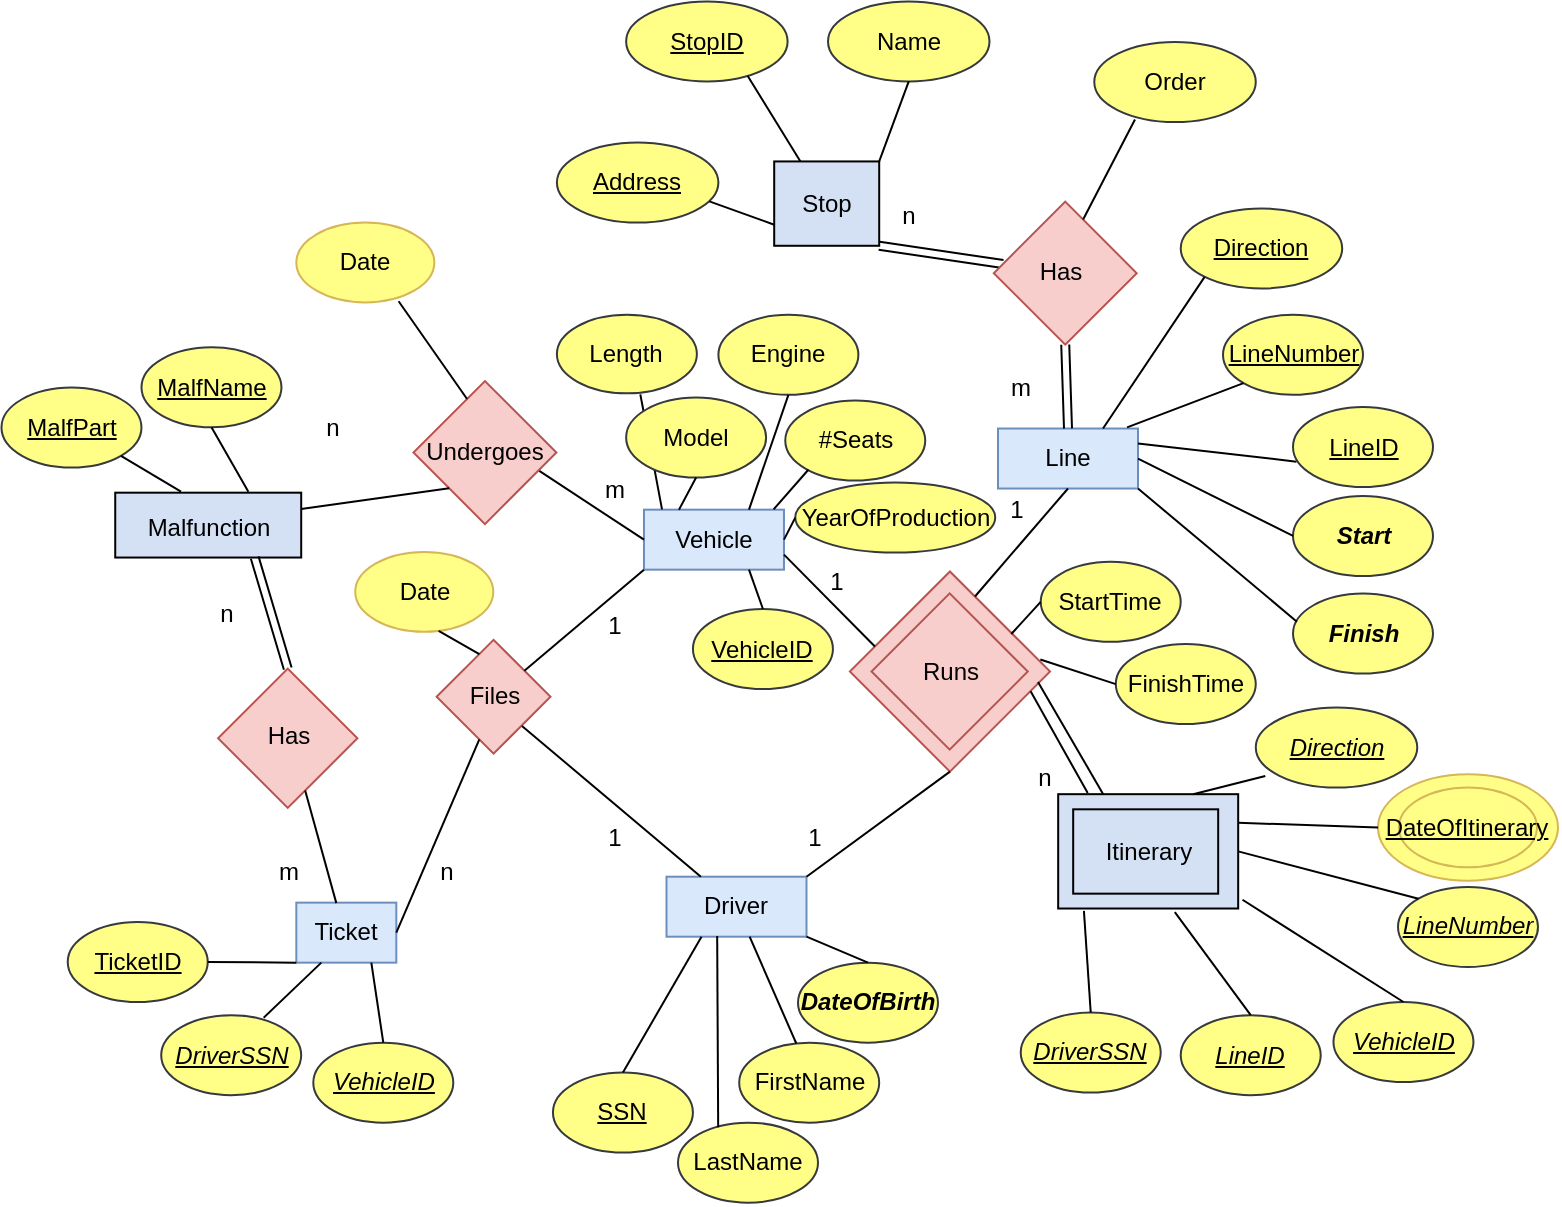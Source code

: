 <mxfile version="20.5.1" type="github">
  <diagram name="Page-1" id="74e2e168-ea6b-b213-b513-2b3c1d86103e">
    <mxGraphModel dx="1381" dy="764" grid="1" gridSize="10" guides="1" tooltips="1" connect="1" arrows="0" fold="1" page="1" pageScale="1" pageWidth="1600" pageHeight="1200" background="#ffffff" math="0" shadow="0">
      <root>
        <mxCell id="0" />
        <mxCell id="1" parent="0" />
        <mxCell id="q-5dR2rf6Rrt_ZmlFBHn-15" value="" style="ellipse;whiteSpace=wrap;html=1;fillColor=#FFFF88;strokeColor=#d6b656;" parent="1" vertex="1">
          <mxGeometry x="1090" y="476.07" width="90" height="53.26" as="geometry" />
        </mxCell>
        <mxCell id="0TpY3zneYbciwW2qCHmm-83" value="" style="whiteSpace=wrap;html=1;aspect=fixed;fillColor=#f8cecc;rotation=45;strokeColor=#b85450;" parent="1" vertex="1">
          <mxGeometry x="627.65" y="417.25" width="40.25" height="40.25" as="geometry" />
        </mxCell>
        <mxCell id="0TpY3zneYbciwW2qCHmm-88" value="" style="rounded=0;whiteSpace=wrap;html=1;fillColor=#D4E1F5;" parent="1" vertex="1">
          <mxGeometry x="930.09" y="486.09" width="90" height="57.17" as="geometry" />
        </mxCell>
        <mxCell id="RQqygvgA-cGsSz0pc4jh-1" value="&lt;div&gt;Vehicle&lt;/div&gt;" style="rounded=0;whiteSpace=wrap;html=1;fillColor=#dae8fc;strokeColor=#6c8ebf;" parent="1" vertex="1">
          <mxGeometry x="722.99" y="343.83" width="70" height="30" as="geometry" />
        </mxCell>
        <mxCell id="RQqygvgA-cGsSz0pc4jh-5" value="&lt;div&gt;Driver&lt;/div&gt;" style="rounded=0;whiteSpace=wrap;html=1;fillColor=#dae8fc;strokeColor=#6c8ebf;" parent="1" vertex="1">
          <mxGeometry x="734.25" y="527.35" width="70" height="30" as="geometry" />
        </mxCell>
        <mxCell id="RQqygvgA-cGsSz0pc4jh-11" value="&lt;div&gt;Line&lt;/div&gt;" style="rounded=0;whiteSpace=wrap;html=1;fillColor=#dae8fc;strokeColor=#6c8ebf;" parent="1" vertex="1">
          <mxGeometry x="900" y="303.26" width="70" height="30" as="geometry" />
        </mxCell>
        <mxCell id="RQqygvgA-cGsSz0pc4jh-14" value="&lt;div&gt;Ticket&lt;/div&gt;" style="rounded=0;whiteSpace=wrap;html=1;fillColor=#dae8fc;strokeColor=#6c8ebf;" parent="1" vertex="1">
          <mxGeometry x="549.16" y="540.32" width="50" height="30" as="geometry" />
        </mxCell>
        <mxCell id="0TpY3zneYbciwW2qCHmm-39" value="" style="shape=link;html=1;rounded=0;exitX=1;exitY=1;exitDx=0;exitDy=0;" parent="1" source="0TpY3zneYbciwW2qCHmm-101" target="0TpY3zneYbciwW2qCHmm-139" edge="1">
          <mxGeometry width="100" relative="1" as="geometry">
            <mxPoint x="848.1" y="219.32" as="sourcePoint" />
            <mxPoint x="886.628" y="226.975" as="targetPoint" />
          </mxGeometry>
        </mxCell>
        <mxCell id="0TpY3zneYbciwW2qCHmm-47" value="" style="endArrow=none;html=1;rounded=0;exitX=0;exitY=0.5;exitDx=0;exitDy=0;entryX=1;entryY=0.25;entryDx=0;entryDy=0;" parent="1" source="RQqygvgA-cGsSz0pc4jh-1" target="0TpY3zneYbciwW2qCHmm-144" edge="1">
          <mxGeometry width="50" height="50" relative="1" as="geometry">
            <mxPoint x="887.99" y="373.83" as="sourcePoint" />
            <mxPoint x="680" y="370" as="targetPoint" />
          </mxGeometry>
        </mxCell>
        <mxCell id="0TpY3zneYbciwW2qCHmm-48" value="m" style="text;html=1;align=center;verticalAlign=middle;resizable=0;points=[];autosize=1;strokeColor=none;fillColor=none;" parent="1" vertex="1">
          <mxGeometry x="692.99" y="319.29" width="30" height="30" as="geometry" />
        </mxCell>
        <mxCell id="0TpY3zneYbciwW2qCHmm-50" value="n" style="text;html=1;align=center;verticalAlign=middle;resizable=0;points=[];autosize=1;strokeColor=none;fillColor=none;" parent="1" vertex="1">
          <mxGeometry x="551.6" y="287.77" width="30" height="30" as="geometry" />
        </mxCell>
        <mxCell id="0TpY3zneYbciwW2qCHmm-51" value="n" style="text;html=1;align=center;verticalAlign=middle;resizable=0;points=[];autosize=1;strokeColor=none;fillColor=none;" parent="1" vertex="1">
          <mxGeometry x="840" y="181.89" width="30" height="30" as="geometry" />
        </mxCell>
        <mxCell id="0TpY3zneYbciwW2qCHmm-54" value="m" style="text;html=1;align=center;verticalAlign=middle;resizable=0;points=[];autosize=1;strokeColor=none;fillColor=none;" parent="1" vertex="1">
          <mxGeometry x="895.75" y="267.66" width="30" height="30" as="geometry" />
        </mxCell>
        <mxCell id="0TpY3zneYbciwW2qCHmm-59" value="" style="endArrow=none;html=1;rounded=0;exitX=0.784;exitY=0.987;exitDx=0;exitDy=0;exitPerimeter=0;" parent="1" source="0TpY3zneYbciwW2qCHmm-58" target="RQqygvgA-cGsSz0pc4jh-5" edge="1">
          <mxGeometry width="50" height="50" relative="1" as="geometry">
            <mxPoint x="620.99" y="552.83" as="sourcePoint" />
            <mxPoint x="872.535" y="523.83" as="targetPoint" />
          </mxGeometry>
        </mxCell>
        <mxCell id="0TpY3zneYbciwW2qCHmm-60" value="" style="endArrow=none;html=1;rounded=0;exitX=1;exitY=0.5;exitDx=0;exitDy=0;entryX=0.75;entryY=1;entryDx=0;entryDy=0;" parent="1" source="RQqygvgA-cGsSz0pc4jh-14" target="0TpY3zneYbciwW2qCHmm-83" edge="1">
          <mxGeometry width="50" height="50" relative="1" as="geometry">
            <mxPoint x="577.99" y="613.83" as="sourcePoint" />
            <mxPoint x="578.445" y="560.276" as="targetPoint" />
          </mxGeometry>
        </mxCell>
        <mxCell id="0TpY3zneYbciwW2qCHmm-61" value="1" style="text;html=1;align=center;verticalAlign=middle;resizable=0;points=[];autosize=1;strokeColor=none;fillColor=none;" parent="1" vertex="1">
          <mxGeometry x="692.99" y="493.28" width="30" height="30" as="geometry" />
        </mxCell>
        <mxCell id="0TpY3zneYbciwW2qCHmm-62" value="n" style="text;html=1;align=center;verticalAlign=middle;resizable=0;points=[];autosize=1;strokeColor=none;fillColor=none;" parent="1" vertex="1">
          <mxGeometry x="609.48" y="510.32" width="30" height="30" as="geometry" />
        </mxCell>
        <mxCell id="0TpY3zneYbciwW2qCHmm-58" value="Files" style="text;html=1;align=center;verticalAlign=middle;resizable=0;points=[];autosize=1;strokeColor=none;fillColor=none;" parent="1" vertex="1">
          <mxGeometry x="622.78" y="422.38" width="50" height="30" as="geometry" />
        </mxCell>
        <mxCell id="0TpY3zneYbciwW2qCHmm-87" value="" style="rounded=0;whiteSpace=wrap;html=1;fillColor=#D4E1F5;" parent="1" vertex="1">
          <mxGeometry x="937.59" y="493.66" width="72.5" height="42.17" as="geometry" />
        </mxCell>
        <mxCell id="0TpY3zneYbciwW2qCHmm-90" value="Itinerary" style="text;html=1;align=center;verticalAlign=middle;resizable=0;points=[];autosize=1;strokeColor=none;fillColor=none;" parent="1" vertex="1">
          <mxGeometry x="945.09" y="499.68" width="60" height="30" as="geometry" />
        </mxCell>
        <mxCell id="0TpY3zneYbciwW2qCHmm-93" value="" style="rounded=0;whiteSpace=wrap;html=1;fillColor=#D4E1F5;" parent="1" vertex="1">
          <mxGeometry x="458.62" y="335.34" width="92.98" height="32.43" as="geometry" />
        </mxCell>
        <mxCell id="0TpY3zneYbciwW2qCHmm-95" value="Malfunction" style="text;html=1;align=center;verticalAlign=middle;resizable=0;points=[];autosize=1;strokeColor=none;fillColor=none;" parent="1" vertex="1">
          <mxGeometry x="465.11" y="337.77" width="80" height="30" as="geometry" />
        </mxCell>
        <mxCell id="0TpY3zneYbciwW2qCHmm-101" value="Stop" style="rounded=0;whiteSpace=wrap;html=1;fillColor=#D4E1F5;" parent="1" vertex="1">
          <mxGeometry x="788.1" y="169.72" width="52.5" height="42.17" as="geometry" />
        </mxCell>
        <mxCell id="0TpY3zneYbciwW2qCHmm-135" value="" style="whiteSpace=wrap;html=1;aspect=fixed;rotation=45;fillColor=#f8cecc;strokeColor=#b85450;" parent="1" vertex="1">
          <mxGeometry x="840.6" y="389.39" width="70.76" height="70.76" as="geometry" />
        </mxCell>
        <mxCell id="0TpY3zneYbciwW2qCHmm-136" value="" style="whiteSpace=wrap;html=1;aspect=fixed;fillColor=#f8cecc;rotation=45;strokeColor=#b85450;" parent="1" vertex="1">
          <mxGeometry x="848.22" y="397.15" width="55.23" height="55.23" as="geometry" />
        </mxCell>
        <mxCell id="0TpY3zneYbciwW2qCHmm-137" value="Runs" style="text;html=1;align=center;verticalAlign=middle;resizable=0;points=[];autosize=1;strokeColor=none;fillColor=none;" parent="1" vertex="1">
          <mxGeometry x="850.83" y="409.91" width="50" height="30" as="geometry" />
        </mxCell>
        <mxCell id="0TpY3zneYbciwW2qCHmm-139" value="" style="whiteSpace=wrap;html=1;aspect=fixed;fillColor=#f8cecc;rotation=45;strokeColor=#b85450;" parent="1" vertex="1">
          <mxGeometry x="908.36" y="200.31" width="50.53" height="50.53" as="geometry" />
        </mxCell>
        <mxCell id="0TpY3zneYbciwW2qCHmm-142" value="Has" style="text;html=1;align=center;verticalAlign=middle;resizable=0;points=[];autosize=1;strokeColor=none;fillColor=none;" parent="1" vertex="1">
          <mxGeometry x="911.36" y="210.19" width="40" height="30" as="geometry" />
        </mxCell>
        <mxCell id="0TpY3zneYbciwW2qCHmm-144" value="" style="whiteSpace=wrap;html=1;aspect=fixed;fillColor=#f8cecc;rotation=45;strokeColor=#b85450;" parent="1" vertex="1">
          <mxGeometry x="618.21" y="290.03" width="50.53" height="50.53" as="geometry" />
        </mxCell>
        <mxCell id="0TpY3zneYbciwW2qCHmm-146" value="Undergoes" style="text;html=1;align=center;verticalAlign=middle;resizable=0;points=[];autosize=1;strokeColor=none;fillColor=none;" parent="1" vertex="1">
          <mxGeometry x="603.48" y="300.3" width="80" height="30" as="geometry" />
        </mxCell>
        <mxCell id="0TpY3zneYbciwW2qCHmm-155" value="" style="whiteSpace=wrap;html=1;aspect=fixed;fillColor=#f8cecc;rotation=45;strokeColor=#b85450;" parent="1" vertex="1">
          <mxGeometry x="520.25" y="433.51" width="49.25" height="49.25" as="geometry" />
        </mxCell>
        <mxCell id="0TpY3zneYbciwW2qCHmm-156" value="Has" style="text;html=1;align=center;verticalAlign=middle;resizable=0;points=[];autosize=1;strokeColor=none;fillColor=none;" parent="1" vertex="1">
          <mxGeometry x="524.87" y="441.65" width="40" height="30" as="geometry" />
        </mxCell>
        <mxCell id="0TpY3zneYbciwW2qCHmm-159" value="" style="endArrow=none;html=1;rounded=0;exitX=1;exitY=0.75;exitDx=0;exitDy=0;" parent="1" source="0TpY3zneYbciwW2qCHmm-155" edge="1">
          <mxGeometry width="50" height="50" relative="1" as="geometry">
            <mxPoint x="556.799" y="495.328" as="sourcePoint" />
            <mxPoint x="569.16" y="540.57" as="targetPoint" />
            <Array as="points" />
          </mxGeometry>
        </mxCell>
        <mxCell id="0TpY3zneYbciwW2qCHmm-161" value="n" style="text;html=1;align=center;verticalAlign=middle;resizable=0;points=[];autosize=1;strokeColor=none;fillColor=none;" parent="1" vertex="1">
          <mxGeometry x="499.16" y="381.04" width="30" height="30" as="geometry" />
        </mxCell>
        <mxCell id="0TpY3zneYbciwW2qCHmm-174" value="&lt;u&gt;MalfPart&lt;/u&gt;" style="ellipse;whiteSpace=wrap;html=1;fillColor=#ffff88;strokeColor=#36393d;" parent="1" vertex="1">
          <mxGeometry x="401.74" y="282.77" width="70" height="40" as="geometry" />
        </mxCell>
        <mxCell id="0TpY3zneYbciwW2qCHmm-176" value="" style="endArrow=none;html=1;rounded=0;exitX=1;exitY=1;exitDx=0;exitDy=0;entryX=0.33;entryY=-0.098;entryDx=0;entryDy=0;entryPerimeter=0;" parent="1" source="0TpY3zneYbciwW2qCHmm-174" target="0TpY3zneYbciwW2qCHmm-95" edge="1">
          <mxGeometry width="50" height="50" relative="1" as="geometry">
            <mxPoint x="417.99" y="315.31" as="sourcePoint" />
            <mxPoint x="440" y="270" as="targetPoint" />
          </mxGeometry>
        </mxCell>
        <mxCell id="0TpY3zneYbciwW2qCHmm-177" value="&lt;u&gt;MalfName&lt;/u&gt;" style="ellipse;whiteSpace=wrap;html=1;fillColor=#ffff88;strokeColor=#36393d;" parent="1" vertex="1">
          <mxGeometry x="471.74" y="262.66" width="70" height="40" as="geometry" />
        </mxCell>
        <mxCell id="0TpY3zneYbciwW2qCHmm-179" value="" style="endArrow=none;html=1;rounded=0;entryX=0.751;entryY=-0.098;entryDx=0;entryDy=0;exitX=0.5;exitY=1;exitDx=0;exitDy=0;entryPerimeter=0;" parent="1" source="0TpY3zneYbciwW2qCHmm-177" target="0TpY3zneYbciwW2qCHmm-95" edge="1">
          <mxGeometry width="50" height="50" relative="1" as="geometry">
            <mxPoint x="497.99" y="309.25" as="sourcePoint" />
            <mxPoint x="512.036" y="327.82" as="targetPoint" />
          </mxGeometry>
        </mxCell>
        <mxCell id="0TpY3zneYbciwW2qCHmm-180" value="&lt;u&gt;SSN&lt;/u&gt;" style="ellipse;whiteSpace=wrap;html=1;fillColor=#ffff88;strokeColor=#36393d;" parent="1" vertex="1">
          <mxGeometry x="677.47" y="625.25" width="70" height="40" as="geometry" />
        </mxCell>
        <mxCell id="0TpY3zneYbciwW2qCHmm-182" value="" style="endArrow=none;html=1;rounded=0;entryX=0.25;entryY=1;entryDx=0;entryDy=0;exitX=0.5;exitY=0;exitDx=0;exitDy=0;" parent="1" source="0TpY3zneYbciwW2qCHmm-180" target="RQqygvgA-cGsSz0pc4jh-5" edge="1">
          <mxGeometry width="50" height="50" relative="1" as="geometry">
            <mxPoint x="661.99" y="590.57" as="sourcePoint" />
            <mxPoint x="706.56" y="660.57" as="targetPoint" />
          </mxGeometry>
        </mxCell>
        <mxCell id="0TpY3zneYbciwW2qCHmm-183" value="FirstName" style="ellipse;whiteSpace=wrap;html=1;fillColor=#ffff88;strokeColor=#36393d;" parent="1" vertex="1">
          <mxGeometry x="770.6" y="610.32" width="70" height="40" as="geometry" />
        </mxCell>
        <mxCell id="0TpY3zneYbciwW2qCHmm-185" value="" style="endArrow=none;html=1;rounded=0;exitX=0.408;exitY=0.011;exitDx=0;exitDy=0;exitPerimeter=0;" parent="1" source="0TpY3zneYbciwW2qCHmm-183" target="RQqygvgA-cGsSz0pc4jh-5" edge="1">
          <mxGeometry width="50" height="50" relative="1" as="geometry">
            <mxPoint x="743.42" y="592.94" as="sourcePoint" />
            <mxPoint x="767.67" y="572.69" as="targetPoint" />
          </mxGeometry>
        </mxCell>
        <mxCell id="0TpY3zneYbciwW2qCHmm-186" value="LastName" style="ellipse;whiteSpace=wrap;html=1;fillColor=#ffff88;strokeColor=#36393d;" parent="1" vertex="1">
          <mxGeometry x="740" y="650.32" width="70" height="40" as="geometry" />
        </mxCell>
        <mxCell id="0TpY3zneYbciwW2qCHmm-188" value="" style="endArrow=none;html=1;rounded=0;entryX=0.362;entryY=0.987;entryDx=0;entryDy=0;entryPerimeter=0;exitX=0.287;exitY=0.059;exitDx=0;exitDy=0;exitPerimeter=0;" parent="1" source="0TpY3zneYbciwW2qCHmm-186" target="RQqygvgA-cGsSz0pc4jh-5" edge="1">
          <mxGeometry width="50" height="50" relative="1" as="geometry">
            <mxPoint x="760" y="640" as="sourcePoint" />
            <mxPoint x="750" y="580" as="targetPoint" />
          </mxGeometry>
        </mxCell>
        <mxCell id="0TpY3zneYbciwW2qCHmm-190" value="&lt;b&gt;&lt;i&gt;DateOfBirth&lt;/i&gt;&lt;/b&gt;" style="ellipse;whiteSpace=wrap;html=1;fillColor=#ffff88;strokeColor=#36393d;" parent="1" vertex="1">
          <mxGeometry x="800" y="570.32" width="70" height="40" as="geometry" />
        </mxCell>
        <mxCell id="0TpY3zneYbciwW2qCHmm-192" value="" style="endArrow=none;html=1;rounded=0;entryX=1;entryY=1;entryDx=0;entryDy=0;exitX=0.5;exitY=0;exitDx=0;exitDy=0;" parent="1" source="0TpY3zneYbciwW2qCHmm-190" target="RQqygvgA-cGsSz0pc4jh-5" edge="1">
          <mxGeometry width="50" height="50" relative="1" as="geometry">
            <mxPoint x="793.42" y="660.82" as="sourcePoint" />
            <mxPoint x="817.67" y="640.57" as="targetPoint" />
          </mxGeometry>
        </mxCell>
        <mxCell id="0TpY3zneYbciwW2qCHmm-193" value="&lt;i&gt;&lt;u&gt;DriverSSN&lt;/u&gt;&lt;/i&gt;" style="ellipse;whiteSpace=wrap;html=1;fillColor=#ffff88;strokeColor=#36393d;" parent="1" vertex="1">
          <mxGeometry x="911.36" y="595.25" width="70" height="40" as="geometry" />
        </mxCell>
        <mxCell id="0TpY3zneYbciwW2qCHmm-195" value="" style="endArrow=none;html=1;rounded=0;entryX=0.143;entryY=1.02;entryDx=0;entryDy=0;exitX=0.5;exitY=0;exitDx=0;exitDy=0;entryPerimeter=0;" parent="1" source="0TpY3zneYbciwW2qCHmm-193" target="0TpY3zneYbciwW2qCHmm-88" edge="1">
          <mxGeometry width="50" height="50" relative="1" as="geometry">
            <mxPoint x="909.15" y="575.25" as="sourcePoint" />
            <mxPoint x="933.4" y="555.0" as="targetPoint" />
          </mxGeometry>
        </mxCell>
        <mxCell id="0TpY3zneYbciwW2qCHmm-196" value="&lt;i&gt;&lt;u&gt;LineID&lt;/u&gt;&lt;/i&gt;" style="ellipse;whiteSpace=wrap;html=1;fillColor=#ffff88;strokeColor=#36393d;" parent="1" vertex="1">
          <mxGeometry x="991.36" y="596.59" width="70" height="40" as="geometry" />
        </mxCell>
        <mxCell id="0TpY3zneYbciwW2qCHmm-198" value="" style="endArrow=none;html=1;rounded=0;exitX=0.5;exitY=0;exitDx=0;exitDy=0;entryX=0.648;entryY=1.032;entryDx=0;entryDy=0;entryPerimeter=0;" parent="1" source="0TpY3zneYbciwW2qCHmm-196" target="0TpY3zneYbciwW2qCHmm-88" edge="1">
          <mxGeometry width="50" height="50" relative="1" as="geometry">
            <mxPoint x="989.15" y="576.59" as="sourcePoint" />
            <mxPoint x="960.09" y="560" as="targetPoint" />
          </mxGeometry>
        </mxCell>
        <mxCell id="0TpY3zneYbciwW2qCHmm-201" value="&lt;i&gt;&lt;u&gt;VehicleID&lt;/u&gt;&lt;/i&gt;" style="ellipse;whiteSpace=wrap;html=1;fillColor=#ffff88;strokeColor=#36393d;" parent="1" vertex="1">
          <mxGeometry x="1067.73" y="590" width="70" height="40" as="geometry" />
        </mxCell>
        <mxCell id="0TpY3zneYbciwW2qCHmm-203" value="" style="endArrow=none;html=1;rounded=0;exitX=0.5;exitY=0;exitDx=0;exitDy=0;entryX=1.024;entryY=0.923;entryDx=0;entryDy=0;entryPerimeter=0;" parent="1" source="0TpY3zneYbciwW2qCHmm-201" target="0TpY3zneYbciwW2qCHmm-88" edge="1">
          <mxGeometry width="50" height="50" relative="1" as="geometry">
            <mxPoint x="1065.52" y="570" as="sourcePoint" />
            <mxPoint x="1046.46" y="533.411" as="targetPoint" />
          </mxGeometry>
        </mxCell>
        <mxCell id="0TpY3zneYbciwW2qCHmm-207" value="&lt;u&gt;VehicleID&lt;/u&gt;" style="ellipse;whiteSpace=wrap;html=1;fillColor=#ffff88;strokeColor=#36393d;" parent="1" vertex="1">
          <mxGeometry x="747.47" y="393.51" width="70" height="40" as="geometry" />
        </mxCell>
        <mxCell id="0TpY3zneYbciwW2qCHmm-209" value="" style="endArrow=none;html=1;rounded=0;exitX=0.5;exitY=0;exitDx=0;exitDy=0;entryX=0.75;entryY=1;entryDx=0;entryDy=0;" parent="1" source="0TpY3zneYbciwW2qCHmm-207" target="RQqygvgA-cGsSz0pc4jh-1" edge="1">
          <mxGeometry width="50" height="50" relative="1" as="geometry">
            <mxPoint x="679.69" y="392.73" as="sourcePoint" />
            <mxPoint x="712.99" y="344.25" as="targetPoint" />
          </mxGeometry>
        </mxCell>
        <mxCell id="0TpY3zneYbciwW2qCHmm-210" value="Engine" style="ellipse;whiteSpace=wrap;html=1;fillColor=#ffff88;strokeColor=#36393d;" parent="1" vertex="1">
          <mxGeometry x="760.2" y="246.42" width="70" height="40" as="geometry" />
        </mxCell>
        <mxCell id="0TpY3zneYbciwW2qCHmm-212" value="" style="endArrow=none;html=1;rounded=0;exitX=0.5;exitY=1;exitDx=0;exitDy=0;entryX=0.75;entryY=0;entryDx=0;entryDy=0;" parent="1" source="0TpY3zneYbciwW2qCHmm-210" target="RQqygvgA-cGsSz0pc4jh-1" edge="1">
          <mxGeometry width="50" height="50" relative="1" as="geometry">
            <mxPoint x="814.95" y="396.18" as="sourcePoint" />
            <mxPoint x="780" y="340" as="targetPoint" />
          </mxGeometry>
        </mxCell>
        <mxCell id="0TpY3zneYbciwW2qCHmm-213" value="YearOfProduction" style="ellipse;whiteSpace=wrap;html=1;fillColor=#ffff88;strokeColor=#36393d;" parent="1" vertex="1">
          <mxGeometry x="798.63" y="330.3" width="100" height="35" as="geometry" />
        </mxCell>
        <mxCell id="0TpY3zneYbciwW2qCHmm-215" value="" style="endArrow=none;html=1;rounded=0;exitX=0;exitY=0.5;exitDx=0;exitDy=0;entryX=1;entryY=0.5;entryDx=0;entryDy=0;" parent="1" source="0TpY3zneYbciwW2qCHmm-213" target="RQqygvgA-cGsSz0pc4jh-1" edge="1">
          <mxGeometry width="50" height="50" relative="1" as="geometry">
            <mxPoint x="798.42" y="403.76" as="sourcePoint" />
            <mxPoint x="800" y="370" as="targetPoint" />
          </mxGeometry>
        </mxCell>
        <mxCell id="0TpY3zneYbciwW2qCHmm-216" value="Length" style="ellipse;whiteSpace=wrap;html=1;fillColor=#ffff88;strokeColor=#36393d;" parent="1" vertex="1">
          <mxGeometry x="679.45" y="246.42" width="70" height="39.23" as="geometry" />
        </mxCell>
        <mxCell id="0TpY3zneYbciwW2qCHmm-218" value="" style="endArrow=none;html=1;rounded=0;entryX=0.129;entryY=-0.005;entryDx=0;entryDy=0;exitX=0.596;exitY=1.013;exitDx=0;exitDy=0;exitPerimeter=0;entryPerimeter=0;" parent="1" source="0TpY3zneYbciwW2qCHmm-216" target="RQqygvgA-cGsSz0pc4jh-1" edge="1">
          <mxGeometry width="50" height="50" relative="1" as="geometry">
            <mxPoint x="730" y="280" as="sourcePoint" />
            <mxPoint x="650" y="420" as="targetPoint" />
          </mxGeometry>
        </mxCell>
        <mxCell id="0TpY3zneYbciwW2qCHmm-219" value="#Seats" style="ellipse;whiteSpace=wrap;html=1;fillColor=#ffff88;strokeColor=#36393d;" parent="1" vertex="1">
          <mxGeometry x="793.63" y="289.29" width="70" height="40" as="geometry" />
        </mxCell>
        <mxCell id="0TpY3zneYbciwW2qCHmm-221" value="" style="endArrow=none;html=1;rounded=0;exitX=0.109;exitY=0.986;exitDx=0;exitDy=0;exitPerimeter=0;entryX=0.926;entryY=-0.005;entryDx=0;entryDy=0;entryPerimeter=0;" parent="1" target="RQqygvgA-cGsSz0pc4jh-1" edge="1">
          <mxGeometry width="50" height="50" relative="1" as="geometry">
            <mxPoint x="805.17" y="323.87" as="sourcePoint" />
            <mxPoint x="790" y="400" as="targetPoint" />
          </mxGeometry>
        </mxCell>
        <mxCell id="0TpY3zneYbciwW2qCHmm-222" value="Model" style="ellipse;whiteSpace=wrap;html=1;fillColor=#ffff88;strokeColor=#36393d;" parent="1" vertex="1">
          <mxGeometry x="714.06" y="287.77" width="70" height="40" as="geometry" />
        </mxCell>
        <mxCell id="0TpY3zneYbciwW2qCHmm-224" value="" style="endArrow=none;html=1;rounded=0;exitX=0.5;exitY=1;exitDx=0;exitDy=0;entryX=0.25;entryY=0;entryDx=0;entryDy=0;" parent="1" source="0TpY3zneYbciwW2qCHmm-222" target="RQqygvgA-cGsSz0pc4jh-1" edge="1">
          <mxGeometry width="50" height="50" relative="1" as="geometry">
            <mxPoint x="749.49" y="267.77" as="sourcePoint" />
            <mxPoint x="810.49" y="260.27" as="targetPoint" />
          </mxGeometry>
        </mxCell>
        <mxCell id="0TpY3zneYbciwW2qCHmm-228" value="&lt;u&gt;LineID&lt;/u&gt;" style="ellipse;whiteSpace=wrap;html=1;fillColor=#ffff88;strokeColor=#36393d;" parent="1" vertex="1">
          <mxGeometry x="1047.5" y="292.5" width="70" height="40" as="geometry" />
        </mxCell>
        <mxCell id="0TpY3zneYbciwW2qCHmm-230" value="" style="endArrow=none;html=1;rounded=0;exitX=0.025;exitY=0.683;exitDx=0;exitDy=0;exitPerimeter=0;entryX=1;entryY=0.25;entryDx=0;entryDy=0;" parent="1" source="0TpY3zneYbciwW2qCHmm-228" target="RQqygvgA-cGsSz0pc4jh-11" edge="1">
          <mxGeometry width="50" height="50" relative="1" as="geometry">
            <mxPoint x="1021.3" y="316.19" as="sourcePoint" />
            <mxPoint x="990" y="330" as="targetPoint" />
          </mxGeometry>
        </mxCell>
        <mxCell id="0TpY3zneYbciwW2qCHmm-231" value="&lt;i&gt;&lt;b&gt;Start&lt;/b&gt;&lt;/i&gt;" style="ellipse;whiteSpace=wrap;html=1;fillColor=#ffff88;strokeColor=#36393d;" parent="1" vertex="1">
          <mxGeometry x="1047.5" y="336.99" width="70" height="40" as="geometry" />
        </mxCell>
        <mxCell id="0TpY3zneYbciwW2qCHmm-235" value="" style="endArrow=none;html=1;rounded=0;exitX=1;exitY=0.5;exitDx=0;exitDy=0;entryX=0;entryY=0.5;entryDx=0;entryDy=0;" parent="1" source="RQqygvgA-cGsSz0pc4jh-11" target="0TpY3zneYbciwW2qCHmm-231" edge="1">
          <mxGeometry width="50" height="50" relative="1" as="geometry">
            <mxPoint x="1007.5" y="371.03" as="sourcePoint" />
            <mxPoint x="892.045" y="492.77" as="targetPoint" />
          </mxGeometry>
        </mxCell>
        <mxCell id="0TpY3zneYbciwW2qCHmm-236" value="&lt;i&gt;&lt;b&gt;Finish&lt;/b&gt;&lt;/i&gt;" style="ellipse;whiteSpace=wrap;html=1;fillColor=#ffff88;strokeColor=#36393d;" parent="1" vertex="1">
          <mxGeometry x="1047.5" y="385.77" width="70" height="40" as="geometry" />
        </mxCell>
        <mxCell id="0TpY3zneYbciwW2qCHmm-238" value="" style="endArrow=none;html=1;rounded=0;exitX=1;exitY=1;exitDx=0;exitDy=0;entryX=0.028;entryY=0.352;entryDx=0;entryDy=0;entryPerimeter=0;" parent="1" source="RQqygvgA-cGsSz0pc4jh-11" target="0TpY3zneYbciwW2qCHmm-236" edge="1">
          <mxGeometry width="50" height="50" relative="1" as="geometry">
            <mxPoint x="1007.5" y="386.03" as="sourcePoint" />
            <mxPoint x="1047.5" y="432.77" as="targetPoint" />
          </mxGeometry>
        </mxCell>
        <mxCell id="0TpY3zneYbciwW2qCHmm-239" value="&lt;u&gt;Address&lt;/u&gt;" style="ellipse;whiteSpace=wrap;html=1;fillColor=#ffff88;strokeColor=#36393d;" parent="1" vertex="1">
          <mxGeometry x="679.45" y="160.31" width="80.75" height="40" as="geometry" />
        </mxCell>
        <mxCell id="0TpY3zneYbciwW2qCHmm-242" value="" style="endArrow=none;html=1;rounded=0;entryX=0;entryY=0.75;entryDx=0;entryDy=0;exitX=0.944;exitY=0.734;exitDx=0;exitDy=0;exitPerimeter=0;" parent="1" source="0TpY3zneYbciwW2qCHmm-239" target="0TpY3zneYbciwW2qCHmm-101" edge="1">
          <mxGeometry width="50" height="50" relative="1" as="geometry">
            <mxPoint x="818.69" y="255.74" as="sourcePoint" />
            <mxPoint x="780" y="205.028" as="targetPoint" />
            <Array as="points" />
          </mxGeometry>
        </mxCell>
        <mxCell id="0TpY3zneYbciwW2qCHmm-245" value="Name" style="ellipse;whiteSpace=wrap;html=1;fillColor=#ffff88;strokeColor=#36393d;" parent="1" vertex="1">
          <mxGeometry x="815" y="89.72" width="80.75" height="40" as="geometry" />
        </mxCell>
        <mxCell id="0TpY3zneYbciwW2qCHmm-246" value="" style="endArrow=none;html=1;rounded=0;exitX=0.5;exitY=1;exitDx=0;exitDy=0;entryX=1;entryY=0;entryDx=0;entryDy=0;" parent="1" source="0TpY3zneYbciwW2qCHmm-245" target="0TpY3zneYbciwW2qCHmm-101" edge="1">
          <mxGeometry width="50" height="50" relative="1" as="geometry">
            <mxPoint x="830" y="140" as="sourcePoint" />
            <mxPoint x="830" y="160" as="targetPoint" />
          </mxGeometry>
        </mxCell>
        <mxCell id="0TpY3zneYbciwW2qCHmm-252" value="&lt;u&gt;LineNumber&lt;/u&gt;" style="ellipse;whiteSpace=wrap;html=1;fillColor=#ffff88;strokeColor=#36393d;" parent="1" vertex="1">
          <mxGeometry x="1012.5" y="246.42" width="70" height="40" as="geometry" />
        </mxCell>
        <mxCell id="0TpY3zneYbciwW2qCHmm-254" value="" style="endArrow=none;html=1;rounded=0;exitX=0.922;exitY=-0.02;exitDx=0;exitDy=0;entryX=0;entryY=1;entryDx=0;entryDy=0;exitPerimeter=0;" parent="1" source="RQqygvgA-cGsSz0pc4jh-11" target="0TpY3zneYbciwW2qCHmm-252" edge="1">
          <mxGeometry width="50" height="50" relative="1" as="geometry">
            <mxPoint x="990.0" y="356.03" as="sourcePoint" />
            <mxPoint x="1017.5" y="282.77" as="targetPoint" />
          </mxGeometry>
        </mxCell>
        <mxCell id="d3BmBWNLOanZxxIphsaY-8" value="&lt;i&gt;&lt;u&gt;DriverSSN&lt;/u&gt;&lt;/i&gt;" style="ellipse;whiteSpace=wrap;html=1;fillColor=#ffff88;strokeColor=#36393d;" parent="1" vertex="1">
          <mxGeometry x="481.6" y="596.59" width="70" height="40" as="geometry" />
        </mxCell>
        <mxCell id="d3BmBWNLOanZxxIphsaY-9" value="" style="endArrow=none;html=1;rounded=0;exitX=0.732;exitY=0.031;exitDx=0;exitDy=0;entryX=0.25;entryY=1;entryDx=0;entryDy=0;exitPerimeter=0;" parent="1" source="d3BmBWNLOanZxxIphsaY-8" target="RQqygvgA-cGsSz0pc4jh-14" edge="1">
          <mxGeometry width="50" height="50" relative="1" as="geometry">
            <mxPoint x="719.16" y="520.57" as="sourcePoint" />
            <mxPoint x="769.16" y="470.57" as="targetPoint" />
          </mxGeometry>
        </mxCell>
        <mxCell id="d3BmBWNLOanZxxIphsaY-24" value="" style="endArrow=none;html=1;rounded=0;entryX=0.164;entryY=-0.01;entryDx=0;entryDy=0;exitX=1.002;exitY=0.196;exitDx=0;exitDy=0;exitPerimeter=0;entryPerimeter=0;" parent="1" source="0TpY3zneYbciwW2qCHmm-135" target="0TpY3zneYbciwW2qCHmm-88" edge="1">
          <mxGeometry width="50" height="50" relative="1" as="geometry">
            <mxPoint x="890" y="516" as="sourcePoint" />
            <mxPoint x="760" y="440" as="targetPoint" />
          </mxGeometry>
        </mxCell>
        <mxCell id="d3BmBWNLOanZxxIphsaY-26" value="1" style="text;html=1;align=center;verticalAlign=middle;resizable=0;points=[];autosize=1;strokeColor=none;fillColor=none;" parent="1" vertex="1">
          <mxGeometry x="893.63" y="329.24" width="30" height="30" as="geometry" />
        </mxCell>
        <mxCell id="d3BmBWNLOanZxxIphsaY-28" value="1" style="text;html=1;align=center;verticalAlign=middle;resizable=0;points=[];autosize=1;strokeColor=none;fillColor=none;" parent="1" vertex="1">
          <mxGeometry x="792.99" y="492.64" width="30" height="30" as="geometry" />
        </mxCell>
        <mxCell id="d3BmBWNLOanZxxIphsaY-29" value="n" style="text;html=1;align=center;verticalAlign=middle;resizable=0;points=[];autosize=1;strokeColor=none;fillColor=none;" parent="1" vertex="1">
          <mxGeometry x="908.36" y="462.64" width="30" height="30" as="geometry" />
        </mxCell>
        <mxCell id="d3BmBWNLOanZxxIphsaY-32" value="1" style="text;html=1;align=center;verticalAlign=middle;resizable=0;points=[];autosize=1;strokeColor=none;fillColor=none;" parent="1" vertex="1">
          <mxGeometry x="804.25" y="364.97" width="30" height="30" as="geometry" />
        </mxCell>
        <mxCell id="d3BmBWNLOanZxxIphsaY-33" value="" style="endArrow=none;html=1;rounded=0;exitX=0.25;exitY=0;exitDx=0;exitDy=0;" parent="1" source="0TpY3zneYbciwW2qCHmm-88" edge="1">
          <mxGeometry width="50" height="50" relative="1" as="geometry">
            <mxPoint x="1110" y="540" as="sourcePoint" />
            <mxPoint x="920" y="430" as="targetPoint" />
          </mxGeometry>
        </mxCell>
        <mxCell id="d3BmBWNLOanZxxIphsaY-34" value="&lt;u&gt;DateOfItinerary&lt;/u&gt;" style="ellipse;whiteSpace=wrap;html=1;fillColor=#FFFF88;strokeColor=#d6b656;" parent="1" vertex="1">
          <mxGeometry x="1100.49" y="482.76" width="69.02" height="39.88" as="geometry" />
        </mxCell>
        <mxCell id="d3BmBWNLOanZxxIphsaY-35" value="" style="endArrow=none;html=1;rounded=0;entryX=1;entryY=0.25;entryDx=0;entryDy=0;exitX=0;exitY=0.5;exitDx=0;exitDy=0;" parent="1" source="q-5dR2rf6Rrt_ZmlFBHn-15" target="0TpY3zneYbciwW2qCHmm-88" edge="1">
          <mxGeometry width="50" height="50" relative="1" as="geometry">
            <mxPoint x="1060" y="470" as="sourcePoint" />
            <mxPoint x="964.505" y="346.122" as="targetPoint" />
          </mxGeometry>
        </mxCell>
        <mxCell id="q-5dR2rf6Rrt_ZmlFBHn-1" value="&lt;i&gt;&lt;u&gt;LineNumber&lt;/u&gt;&lt;/i&gt;" style="ellipse;whiteSpace=wrap;html=1;fillColor=#ffff88;strokeColor=#36393d;" parent="1" vertex="1">
          <mxGeometry x="1100" y="532.48" width="70" height="40" as="geometry" />
        </mxCell>
        <mxCell id="q-5dR2rf6Rrt_ZmlFBHn-2" value="" style="endArrow=none;html=1;rounded=0;exitX=1;exitY=0.5;exitDx=0;exitDy=0;entryX=0;entryY=0;entryDx=0;entryDy=0;" parent="1" source="0TpY3zneYbciwW2qCHmm-88" target="q-5dR2rf6Rrt_ZmlFBHn-1" edge="1">
          <mxGeometry width="50" height="50" relative="1" as="geometry">
            <mxPoint x="830" y="450" as="sourcePoint" />
            <mxPoint x="924.545" y="530" as="targetPoint" />
          </mxGeometry>
        </mxCell>
        <mxCell id="q-5dR2rf6Rrt_ZmlFBHn-3" value="&lt;u&gt;StopID&lt;/u&gt;" style="ellipse;whiteSpace=wrap;html=1;fillColor=#ffff88;strokeColor=#36393d;" parent="1" vertex="1">
          <mxGeometry x="714.06" y="89.72" width="80.75" height="40" as="geometry" />
        </mxCell>
        <mxCell id="q-5dR2rf6Rrt_ZmlFBHn-4" value="" style="endArrow=none;html=1;rounded=0;entryX=0.25;entryY=0;entryDx=0;entryDy=0;exitX=0.752;exitY=0.93;exitDx=0;exitDy=0;exitPerimeter=0;" parent="1" source="q-5dR2rf6Rrt_ZmlFBHn-3" target="0TpY3zneYbciwW2qCHmm-101" edge="1">
          <mxGeometry width="50" height="50" relative="1" as="geometry">
            <mxPoint x="660" y="110" as="sourcePoint" />
            <mxPoint x="797.025" y="162.15" as="targetPoint" />
          </mxGeometry>
        </mxCell>
        <mxCell id="q-5dR2rf6Rrt_ZmlFBHn-5" value="&lt;u&gt;Direction&lt;/u&gt;" style="ellipse;whiteSpace=wrap;html=1;fillColor=#ffff88;strokeColor=#36393d;" parent="1" vertex="1">
          <mxGeometry x="991.36" y="193.22" width="80.75" height="40" as="geometry" />
        </mxCell>
        <mxCell id="q-5dR2rf6Rrt_ZmlFBHn-6" value="" style="endArrow=none;html=1;rounded=0;exitX=0;exitY=1;exitDx=0;exitDy=0;entryX=0.75;entryY=0;entryDx=0;entryDy=0;" parent="1" source="q-5dR2rf6Rrt_ZmlFBHn-5" target="RQqygvgA-cGsSz0pc4jh-11" edge="1">
          <mxGeometry width="50" height="50" relative="1" as="geometry">
            <mxPoint x="730" y="250" as="sourcePoint" />
            <mxPoint x="824.545" y="330" as="targetPoint" />
          </mxGeometry>
        </mxCell>
        <mxCell id="q-5dR2rf6Rrt_ZmlFBHn-8" value="" style="endArrow=none;html=1;rounded=0;exitX=0;exitY=1;exitDx=0;exitDy=0;" parent="1" source="RQqygvgA-cGsSz0pc4jh-1" target="0TpY3zneYbciwW2qCHmm-83" edge="1">
          <mxGeometry width="50" height="50" relative="1" as="geometry">
            <mxPoint x="690" y="390" as="sourcePoint" />
            <mxPoint x="634.545" y="480" as="targetPoint" />
          </mxGeometry>
        </mxCell>
        <mxCell id="q-5dR2rf6Rrt_ZmlFBHn-10" value="&lt;i&gt;&lt;u&gt;VehicleID&lt;/u&gt;&lt;/i&gt;" style="ellipse;whiteSpace=wrap;html=1;fillColor=#ffff88;strokeColor=#36393d;" parent="1" vertex="1">
          <mxGeometry x="557.65" y="610.32" width="70" height="40" as="geometry" />
        </mxCell>
        <mxCell id="q-5dR2rf6Rrt_ZmlFBHn-11" value="" style="endArrow=none;html=1;rounded=0;exitX=0.75;exitY=1;exitDx=0;exitDy=0;entryX=0.5;entryY=0;entryDx=0;entryDy=0;" parent="1" source="RQqygvgA-cGsSz0pc4jh-14" target="q-5dR2rf6Rrt_ZmlFBHn-10" edge="1">
          <mxGeometry width="50" height="50" relative="1" as="geometry">
            <mxPoint x="610" y="510" as="sourcePoint" />
            <mxPoint x="704.545" y="590" as="targetPoint" />
          </mxGeometry>
        </mxCell>
        <mxCell id="q-5dR2rf6Rrt_ZmlFBHn-12" value="1" style="text;html=1;align=center;verticalAlign=middle;resizable=0;points=[];autosize=1;strokeColor=none;fillColor=none;" parent="1" vertex="1">
          <mxGeometry x="692.99" y="387.25" width="30" height="30" as="geometry" />
        </mxCell>
        <mxCell id="q-5dR2rf6Rrt_ZmlFBHn-13" value="&lt;u&gt;TicketID&lt;/u&gt;" style="ellipse;whiteSpace=wrap;html=1;fillColor=#ffff88;strokeColor=#36393d;" parent="1" vertex="1">
          <mxGeometry x="434.87" y="550.0" width="70" height="40" as="geometry" />
        </mxCell>
        <mxCell id="q-5dR2rf6Rrt_ZmlFBHn-14" value="" style="endArrow=none;html=1;rounded=0;exitX=1;exitY=0.5;exitDx=0;exitDy=0;entryX=0;entryY=1;entryDx=0;entryDy=0;" parent="1" source="q-5dR2rf6Rrt_ZmlFBHn-13" target="RQqygvgA-cGsSz0pc4jh-14" edge="1">
          <mxGeometry width="50" height="50" relative="1" as="geometry">
            <mxPoint x="630" y="510" as="sourcePoint" />
            <mxPoint x="724.545" y="590" as="targetPoint" />
          </mxGeometry>
        </mxCell>
        <mxCell id="q-5dR2rf6Rrt_ZmlFBHn-17" value="Date" style="ellipse;whiteSpace=wrap;html=1;fillColor=#FFFF88;strokeColor=#d6b656;" parent="1" vertex="1">
          <mxGeometry x="549.16" y="200.31" width="69.02" height="39.88" as="geometry" />
        </mxCell>
        <mxCell id="q-5dR2rf6Rrt_ZmlFBHn-18" value="" style="endArrow=none;html=1;rounded=0;entryX=0;entryY=0.25;entryDx=0;entryDy=0;exitX=0.741;exitY=0.986;exitDx=0;exitDy=0;exitPerimeter=0;" parent="1" source="q-5dR2rf6Rrt_ZmlFBHn-17" target="0TpY3zneYbciwW2qCHmm-144" edge="1">
          <mxGeometry width="50" height="50" relative="1" as="geometry">
            <mxPoint x="590" y="270" as="sourcePoint" />
            <mxPoint x="631.456" y="279.238" as="targetPoint" />
          </mxGeometry>
        </mxCell>
        <mxCell id="q-5dR2rf6Rrt_ZmlFBHn-21" value="StartTime" style="ellipse;whiteSpace=wrap;html=1;fillColor=#ffff88;strokeColor=#36393d;" parent="1" vertex="1">
          <mxGeometry x="921.36" y="369.91" width="70" height="40" as="geometry" />
        </mxCell>
        <mxCell id="q-5dR2rf6Rrt_ZmlFBHn-22" value="FinishTime" style="ellipse;whiteSpace=wrap;html=1;fillColor=#ffff88;strokeColor=#36393d;" parent="1" vertex="1">
          <mxGeometry x="958.89" y="411.04" width="70" height="40" as="geometry" />
        </mxCell>
        <mxCell id="q-5dR2rf6Rrt_ZmlFBHn-23" value="" style="endArrow=none;html=1;rounded=0;exitX=0.619;exitY=0.006;exitDx=0;exitDy=0;exitPerimeter=0;entryX=0;entryY=0.5;entryDx=0;entryDy=0;" parent="1" source="0TpY3zneYbciwW2qCHmm-135" target="q-5dR2rf6Rrt_ZmlFBHn-21" edge="1">
          <mxGeometry width="50" height="50" relative="1" as="geometry">
            <mxPoint x="790" y="430" as="sourcePoint" />
            <mxPoint x="884.545" y="510" as="targetPoint" />
          </mxGeometry>
        </mxCell>
        <mxCell id="q-5dR2rf6Rrt_ZmlFBHn-24" value="" style="endArrow=none;html=1;rounded=0;exitX=0.891;exitY=-0.012;exitDx=0;exitDy=0;exitPerimeter=0;entryX=0;entryY=0.5;entryDx=0;entryDy=0;" parent="1" source="0TpY3zneYbciwW2qCHmm-135" target="q-5dR2rf6Rrt_ZmlFBHn-22" edge="1">
          <mxGeometry width="50" height="50" relative="1" as="geometry">
            <mxPoint x="790" y="430" as="sourcePoint" />
            <mxPoint x="884.545" y="510" as="targetPoint" />
          </mxGeometry>
        </mxCell>
        <mxCell id="q-5dR2rf6Rrt_ZmlFBHn-25" value="Order" style="ellipse;whiteSpace=wrap;html=1;fillColor=#ffff88;strokeColor=#36393d;" parent="1" vertex="1">
          <mxGeometry x="948.14" y="110" width="80.75" height="40" as="geometry" />
        </mxCell>
        <mxCell id="q-5dR2rf6Rrt_ZmlFBHn-26" value="" style="endArrow=none;html=1;rounded=0;exitX=0.252;exitY=0.968;exitDx=0;exitDy=0;exitPerimeter=0;entryX=0.25;entryY=0;entryDx=0;entryDy=0;" parent="1" source="q-5dR2rf6Rrt_ZmlFBHn-25" target="0TpY3zneYbciwW2qCHmm-139" edge="1">
          <mxGeometry width="50" height="50" relative="1" as="geometry">
            <mxPoint x="850" y="220" as="sourcePoint" />
            <mxPoint x="946.299" y="191.172" as="targetPoint" />
          </mxGeometry>
        </mxCell>
        <mxCell id="q-5dR2rf6Rrt_ZmlFBHn-29" value="&lt;i&gt;&lt;u&gt;Direction&lt;/u&gt;&lt;/i&gt;" style="ellipse;whiteSpace=wrap;html=1;fillColor=#ffff88;strokeColor=#36393d;" parent="1" vertex="1">
          <mxGeometry x="1028.89" y="442.76" width="80.75" height="40" as="geometry" />
        </mxCell>
        <mxCell id="q-5dR2rf6Rrt_ZmlFBHn-30" value="" style="endArrow=none;html=1;rounded=0;exitX=0.75;exitY=0;exitDx=0;exitDy=0;entryX=0.059;entryY=0.856;entryDx=0;entryDy=0;entryPerimeter=0;" parent="1" source="0TpY3zneYbciwW2qCHmm-88" target="q-5dR2rf6Rrt_ZmlFBHn-29" edge="1">
          <mxGeometry width="50" height="50" relative="1" as="geometry">
            <mxPoint x="1090" y="410" as="sourcePoint" />
            <mxPoint x="1184.545" y="490" as="targetPoint" />
          </mxGeometry>
        </mxCell>
        <mxCell id="q-5dR2rf6Rrt_ZmlFBHn-31" value="Date" style="ellipse;whiteSpace=wrap;html=1;fillColor=#FFFF88;strokeColor=#d6b656;" parent="1" vertex="1">
          <mxGeometry x="578.62" y="364.97" width="69.02" height="39.88" as="geometry" />
        </mxCell>
        <mxCell id="q-5dR2rf6Rrt_ZmlFBHn-32" value="" style="endArrow=none;html=1;rounded=0;exitX=0.604;exitY=0.991;exitDx=0;exitDy=0;entryX=0;entryY=0.25;entryDx=0;entryDy=0;exitPerimeter=0;" parent="1" source="q-5dR2rf6Rrt_ZmlFBHn-31" target="0TpY3zneYbciwW2qCHmm-83" edge="1">
          <mxGeometry width="50" height="50" relative="1" as="geometry">
            <mxPoint x="630" y="440" as="sourcePoint" />
            <mxPoint x="724.545" y="520" as="targetPoint" />
          </mxGeometry>
        </mxCell>
        <mxCell id="q-5dR2rf6Rrt_ZmlFBHn-35" value="m" style="text;html=1;align=center;verticalAlign=middle;resizable=0;points=[];autosize=1;strokeColor=none;fillColor=none;" parent="1" vertex="1">
          <mxGeometry x="529.87" y="510.32" width="30" height="30" as="geometry" />
        </mxCell>
        <mxCell id="q-5dR2rf6Rrt_ZmlFBHn-37" value="" style="shape=link;html=1;rounded=0;exitX=0.75;exitY=1;exitDx=0;exitDy=0;entryX=0;entryY=0;entryDx=0;entryDy=0;" parent="1" source="0TpY3zneYbciwW2qCHmm-93" target="0TpY3zneYbciwW2qCHmm-155" edge="1">
          <mxGeometry width="100" relative="1" as="geometry">
            <mxPoint x="780" y="380" as="sourcePoint" />
            <mxPoint x="880" y="380" as="targetPoint" />
          </mxGeometry>
        </mxCell>
        <mxCell id="q-5dR2rf6Rrt_ZmlFBHn-41" value="" style="endArrow=none;html=1;rounded=0;exitX=0.5;exitY=1;exitDx=0;exitDy=0;entryX=0.25;entryY=0;entryDx=0;entryDy=0;" parent="1" source="RQqygvgA-cGsSz0pc4jh-11" target="0TpY3zneYbciwW2qCHmm-135" edge="1">
          <mxGeometry width="50" height="50" relative="1" as="geometry">
            <mxPoint x="880" y="420" as="sourcePoint" />
            <mxPoint x="974.545" y="500" as="targetPoint" />
          </mxGeometry>
        </mxCell>
        <mxCell id="q-5dR2rf6Rrt_ZmlFBHn-42" value="" style="endArrow=none;html=1;rounded=0;exitX=1;exitY=0.75;exitDx=0;exitDy=0;entryX=0;entryY=0.75;entryDx=0;entryDy=0;" parent="1" source="RQqygvgA-cGsSz0pc4jh-1" target="0TpY3zneYbciwW2qCHmm-135" edge="1">
          <mxGeometry width="50" height="50" relative="1" as="geometry">
            <mxPoint x="880" y="420" as="sourcePoint" />
            <mxPoint x="974.545" y="500" as="targetPoint" />
          </mxGeometry>
        </mxCell>
        <mxCell id="q-5dR2rf6Rrt_ZmlFBHn-43" value="" style="endArrow=none;html=1;rounded=0;exitX=1;exitY=0;exitDx=0;exitDy=0;entryX=1;entryY=1;entryDx=0;entryDy=0;" parent="1" source="RQqygvgA-cGsSz0pc4jh-5" target="0TpY3zneYbciwW2qCHmm-135" edge="1">
          <mxGeometry width="50" height="50" relative="1" as="geometry">
            <mxPoint x="880" y="420" as="sourcePoint" />
            <mxPoint x="974.545" y="500" as="targetPoint" />
          </mxGeometry>
        </mxCell>
        <mxCell id="q-5dR2rf6Rrt_ZmlFBHn-45" value="" style="endArrow=none;html=1;rounded=0;exitX=1;exitY=0.25;exitDx=0;exitDy=0;entryX=0.5;entryY=1;entryDx=0;entryDy=0;" parent="1" source="0TpY3zneYbciwW2qCHmm-93" target="0TpY3zneYbciwW2qCHmm-144" edge="1">
          <mxGeometry width="50" height="50" relative="1" as="geometry">
            <mxPoint x="730" y="360" as="sourcePoint" />
            <mxPoint x="824.545" y="440" as="targetPoint" />
          </mxGeometry>
        </mxCell>
        <mxCell id="EAB3FD5IdC2GCaHuTysi-1" value="" style="shape=link;html=1;rounded=0;exitX=0.5;exitY=0;exitDx=0;exitDy=0;entryX=1;entryY=1;entryDx=0;entryDy=0;" edge="1" parent="1" source="RQqygvgA-cGsSz0pc4jh-11" target="0TpY3zneYbciwW2qCHmm-139">
          <mxGeometry width="100" relative="1" as="geometry">
            <mxPoint x="850.6" y="221.89" as="sourcePoint" />
            <mxPoint x="912.477" y="230.993" as="targetPoint" />
          </mxGeometry>
        </mxCell>
      </root>
    </mxGraphModel>
  </diagram>
</mxfile>
